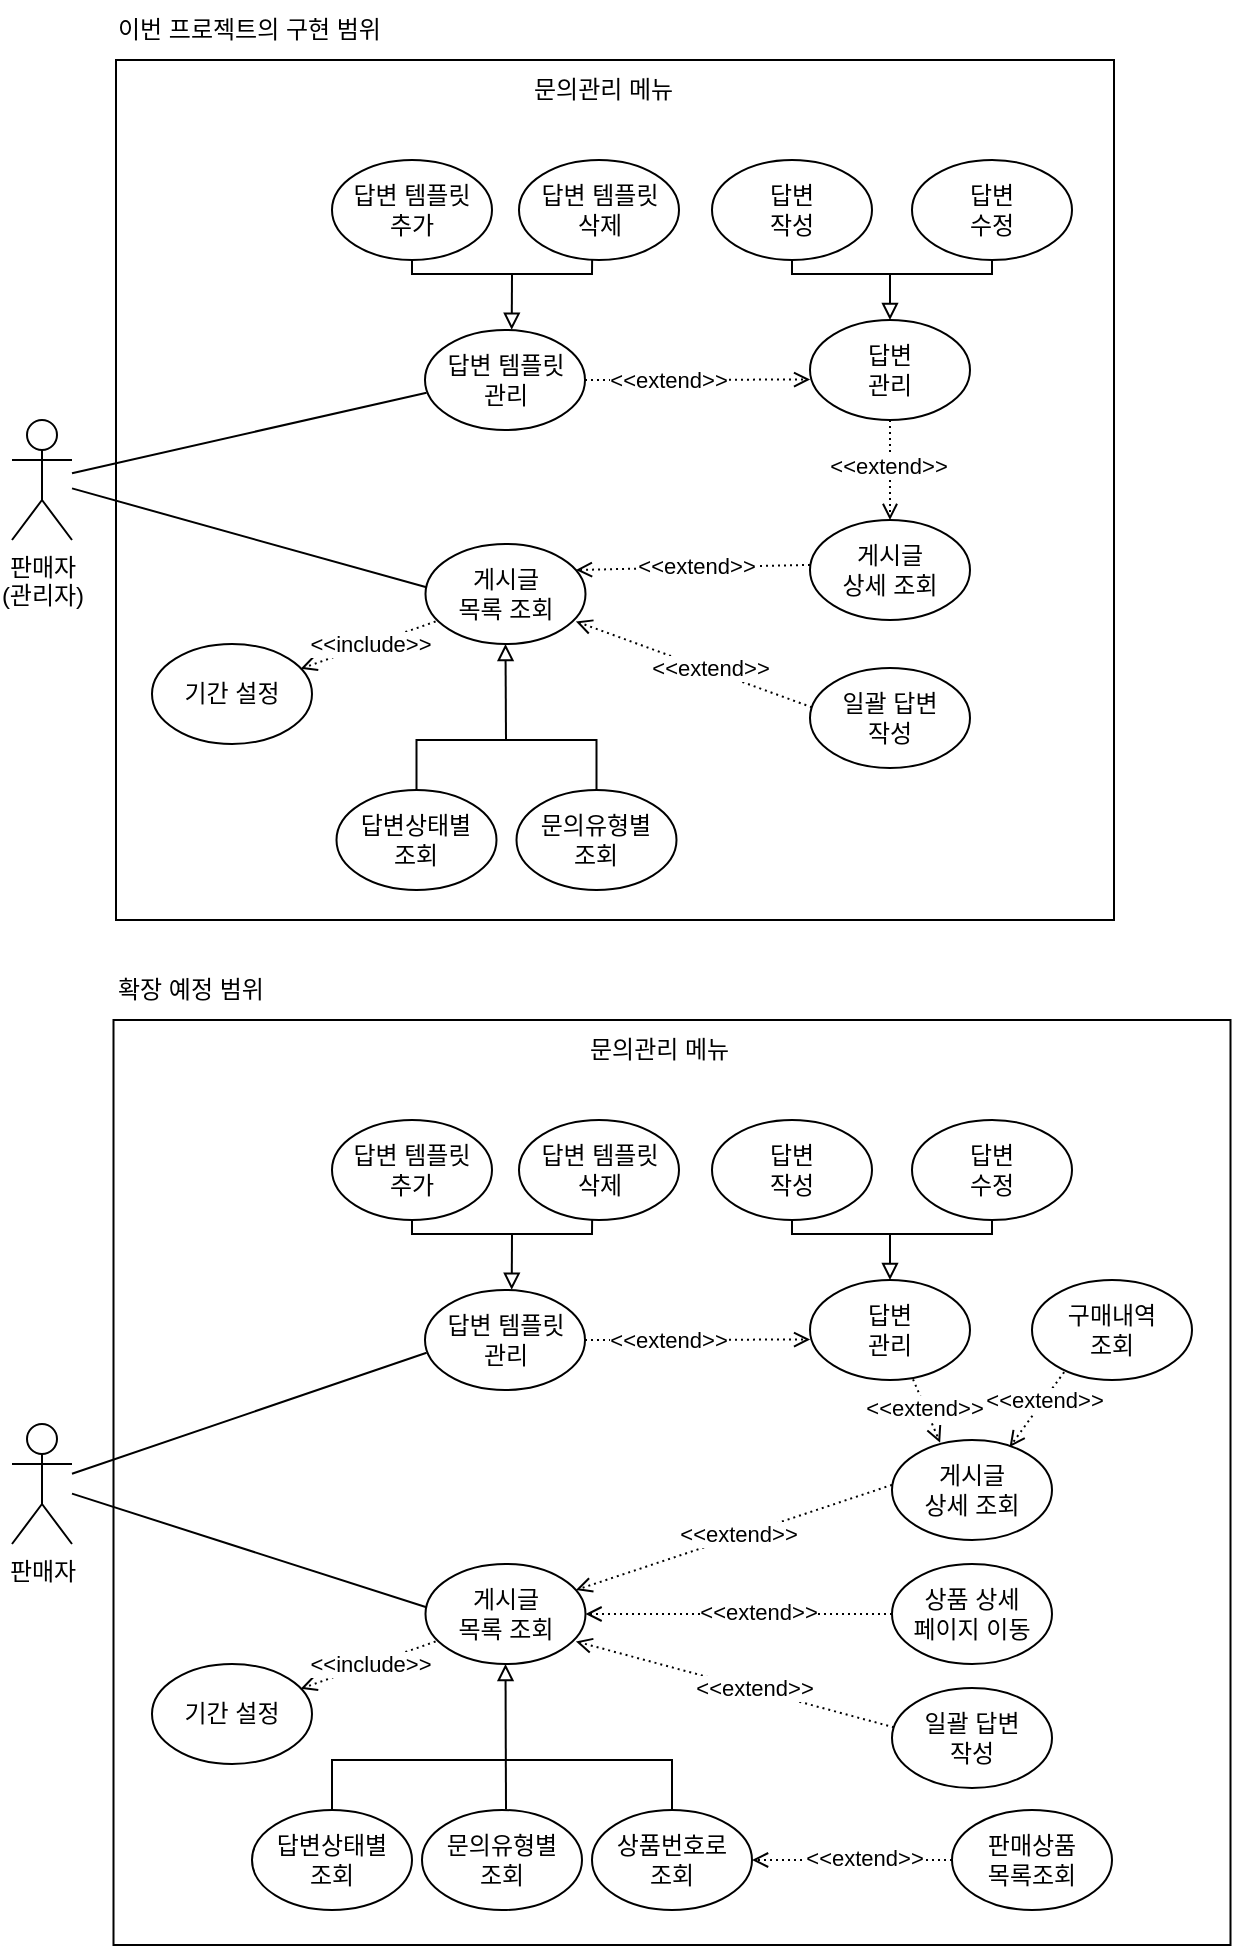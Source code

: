 <mxfile version="21.5.2" type="device">
  <diagram id="ZJcSGTAqhcQ0T0kWDV0H" name="페이지-1">
    <mxGraphModel dx="1183" dy="625" grid="1" gridSize="10" guides="1" tooltips="1" connect="1" arrows="1" fold="1" page="1" pageScale="1" pageWidth="827" pageHeight="1169" math="0" shadow="0">
      <root>
        <mxCell id="0" />
        <mxCell id="1" parent="0" />
        <mxCell id="6T-xgP-qapZguUlRpWSi-1" value="" style="rounded=0;whiteSpace=wrap;html=1;fillColor=none;" vertex="1" parent="1">
          <mxGeometry x="161" y="40" width="499" height="430" as="geometry" />
        </mxCell>
        <mxCell id="6T-xgP-qapZguUlRpWSi-2" value="판매자&lt;br&gt;(관리자)" style="shape=umlActor;verticalLabelPosition=bottom;verticalAlign=top;html=1;" vertex="1" parent="1">
          <mxGeometry x="109" y="220" width="30" height="60" as="geometry" />
        </mxCell>
        <mxCell id="6T-xgP-qapZguUlRpWSi-3" value="문의관리 메뉴" style="text;strokeColor=none;fillColor=none;align=left;verticalAlign=middle;spacingLeft=4;spacingRight=4;overflow=hidden;points=[[0,0.5],[1,0.5]];portConstraint=eastwest;rotatable=0;whiteSpace=wrap;html=1;" vertex="1" parent="1">
          <mxGeometry x="363.75" y="40" width="93.5" height="30" as="geometry" />
        </mxCell>
        <mxCell id="6T-xgP-qapZguUlRpWSi-4" value="" style="endArrow=none;endFill=0;endSize=12;html=1;rounded=0;entryX=0.006;entryY=0.433;entryDx=0;entryDy=0;entryPerimeter=0;" edge="1" parent="1" source="6T-xgP-qapZguUlRpWSi-2" target="6T-xgP-qapZguUlRpWSi-7">
          <mxGeometry width="160" relative="1" as="geometry">
            <mxPoint x="265.8" y="227.6" as="sourcePoint" />
            <mxPoint x="299" y="155" as="targetPoint" />
          </mxGeometry>
        </mxCell>
        <mxCell id="6T-xgP-qapZguUlRpWSi-5" value="" style="endArrow=none;endFill=0;endSize=12;html=1;rounded=0;entryX=0.01;entryY=0.627;entryDx=0;entryDy=0;entryPerimeter=0;" edge="1" parent="1" source="6T-xgP-qapZguUlRpWSi-2" target="6T-xgP-qapZguUlRpWSi-14">
          <mxGeometry width="160" relative="1" as="geometry">
            <mxPoint x="265.64" y="207.0" as="sourcePoint" />
            <mxPoint x="351" y="269" as="targetPoint" />
          </mxGeometry>
        </mxCell>
        <mxCell id="6T-xgP-qapZguUlRpWSi-41" value="이번 프로젝트의 구현 범위" style="text;html=1;align=left;verticalAlign=middle;resizable=0;points=[];autosize=1;strokeColor=none;fillColor=none;" vertex="1" parent="1">
          <mxGeometry x="159.75" y="10" width="170" height="30" as="geometry" />
        </mxCell>
        <mxCell id="6T-xgP-qapZguUlRpWSi-42" value="" style="rounded=0;whiteSpace=wrap;html=1;fillColor=none;" vertex="1" parent="1">
          <mxGeometry x="159.75" y="520" width="558.5" height="462.5" as="geometry" />
        </mxCell>
        <mxCell id="6T-xgP-qapZguUlRpWSi-43" value="판매자" style="shape=umlActor;verticalLabelPosition=bottom;verticalAlign=top;html=1;" vertex="1" parent="1">
          <mxGeometry x="109" y="722" width="30" height="60" as="geometry" />
        </mxCell>
        <mxCell id="6T-xgP-qapZguUlRpWSi-44" value="문의관리 메뉴" style="text;strokeColor=none;fillColor=none;align=left;verticalAlign=middle;spacingLeft=4;spacingRight=4;overflow=hidden;points=[[0,0.5],[1,0.5]];portConstraint=eastwest;rotatable=0;whiteSpace=wrap;html=1;" vertex="1" parent="1">
          <mxGeometry x="392.25" y="520" width="93.5" height="30" as="geometry" />
        </mxCell>
        <mxCell id="6T-xgP-qapZguUlRpWSi-45" value="" style="endArrow=none;endFill=0;endSize=12;html=1;rounded=0;entryX=0.006;entryY=0.433;entryDx=0;entryDy=0;entryPerimeter=0;" edge="1" source="6T-xgP-qapZguUlRpWSi-43" target="6T-xgP-qapZguUlRpWSi-48" parent="1">
          <mxGeometry width="160" relative="1" as="geometry">
            <mxPoint x="265.8" y="707.6" as="sourcePoint" />
            <mxPoint x="299" y="635" as="targetPoint" />
          </mxGeometry>
        </mxCell>
        <mxCell id="6T-xgP-qapZguUlRpWSi-46" value="" style="endArrow=none;endFill=0;endSize=12;html=1;rounded=0;entryX=0.01;entryY=0.627;entryDx=0;entryDy=0;entryPerimeter=0;" edge="1" source="6T-xgP-qapZguUlRpWSi-43" target="6T-xgP-qapZguUlRpWSi-55" parent="1">
          <mxGeometry width="160" relative="1" as="geometry">
            <mxPoint x="265.64" y="687.0" as="sourcePoint" />
            <mxPoint x="351" y="749" as="targetPoint" />
          </mxGeometry>
        </mxCell>
        <mxCell id="6T-xgP-qapZguUlRpWSi-47" value="" style="group" vertex="1" connectable="0" parent="1">
          <mxGeometry x="179" y="570" width="520" height="395" as="geometry" />
        </mxCell>
        <mxCell id="6T-xgP-qapZguUlRpWSi-48" value="게시글 &lt;br&gt;목록 조회" style="ellipse;whiteSpace=wrap;html=1;" vertex="1" parent="6T-xgP-qapZguUlRpWSi-47">
          <mxGeometry x="136.75" y="222" width="80" height="50" as="geometry" />
        </mxCell>
        <mxCell id="6T-xgP-qapZguUlRpWSi-49" style="edgeStyle=orthogonalEdgeStyle;rounded=0;orthogonalLoop=1;jettySize=auto;html=1;exitX=0.5;exitY=1;exitDx=0;exitDy=0;" edge="1" parent="6T-xgP-qapZguUlRpWSi-47" source="6T-xgP-qapZguUlRpWSi-48" target="6T-xgP-qapZguUlRpWSi-48">
          <mxGeometry relative="1" as="geometry" />
        </mxCell>
        <mxCell id="6T-xgP-qapZguUlRpWSi-50" value="기간 설정" style="ellipse;whiteSpace=wrap;html=1;" vertex="1" parent="6T-xgP-qapZguUlRpWSi-47">
          <mxGeometry y="272" width="80" height="50" as="geometry" />
        </mxCell>
        <mxCell id="6T-xgP-qapZguUlRpWSi-51" value="&amp;lt;&amp;lt;include&amp;gt;&amp;gt;" style="rounded=0;orthogonalLoop=1;jettySize=auto;html=1;dashed=1;dashPattern=1 2;endArrow=open;endFill=0;entryX=0.929;entryY=0.247;entryDx=0;entryDy=0;entryPerimeter=0;exitX=0.063;exitY=0.775;exitDx=0;exitDy=0;exitPerimeter=0;" edge="1" parent="6T-xgP-qapZguUlRpWSi-47" source="6T-xgP-qapZguUlRpWSi-48" target="6T-xgP-qapZguUlRpWSi-50">
          <mxGeometry x="-0.024" relative="1" as="geometry">
            <mxPoint as="offset" />
            <mxPoint x="150" y="240" as="sourcePoint" />
            <mxPoint x="60" y="77" as="targetPoint" />
          </mxGeometry>
        </mxCell>
        <mxCell id="6T-xgP-qapZguUlRpWSi-52" value="상품 상세&lt;br&gt;페이지 이동" style="ellipse;whiteSpace=wrap;html=1;" vertex="1" parent="6T-xgP-qapZguUlRpWSi-47">
          <mxGeometry x="370" y="222" width="80" height="50" as="geometry" />
        </mxCell>
        <mxCell id="6T-xgP-qapZguUlRpWSi-53" value="일괄 답변&lt;br&gt;작성" style="ellipse;whiteSpace=wrap;html=1;" vertex="1" parent="6T-xgP-qapZguUlRpWSi-47">
          <mxGeometry x="370" y="284" width="80" height="50" as="geometry" />
        </mxCell>
        <mxCell id="6T-xgP-qapZguUlRpWSi-54" value="게시글 &lt;br&gt;상세 조회" style="ellipse;whiteSpace=wrap;html=1;" vertex="1" parent="6T-xgP-qapZguUlRpWSi-47">
          <mxGeometry x="370" y="160" width="80" height="50" as="geometry" />
        </mxCell>
        <mxCell id="6T-xgP-qapZguUlRpWSi-55" value="답변 템플릿&lt;br&gt;관리" style="ellipse;whiteSpace=wrap;html=1;" vertex="1" parent="6T-xgP-qapZguUlRpWSi-47">
          <mxGeometry x="136.5" y="85" width="80" height="50" as="geometry" />
        </mxCell>
        <mxCell id="6T-xgP-qapZguUlRpWSi-56" value="&amp;lt;&amp;lt;extend&amp;gt;&amp;gt;" style="rounded=0;orthogonalLoop=1;jettySize=auto;html=1;exitX=0;exitY=0.449;exitDx=0;exitDy=0;dashed=1;dashPattern=1 2;endArrow=open;endFill=0;entryX=0.94;entryY=0.26;entryDx=0;entryDy=0;exitPerimeter=0;entryPerimeter=0;" edge="1" parent="6T-xgP-qapZguUlRpWSi-47" source="6T-xgP-qapZguUlRpWSi-54" target="6T-xgP-qapZguUlRpWSi-48">
          <mxGeometry x="-0.031" y="-1" relative="1" as="geometry">
            <mxPoint as="offset" />
            <mxPoint x="171" y="196" as="sourcePoint" />
            <mxPoint x="80" y="217" as="targetPoint" />
          </mxGeometry>
        </mxCell>
        <mxCell id="6T-xgP-qapZguUlRpWSi-57" value="&amp;lt;&amp;lt;extend&amp;gt;&amp;gt;" style="rounded=0;orthogonalLoop=1;jettySize=auto;html=1;exitX=0;exitY=0.5;exitDx=0;exitDy=0;dashed=1;dashPattern=1 2;endArrow=open;endFill=0;entryX=1;entryY=0.5;entryDx=0;entryDy=0;" edge="1" parent="6T-xgP-qapZguUlRpWSi-47" source="6T-xgP-qapZguUlRpWSi-52" target="6T-xgP-qapZguUlRpWSi-48">
          <mxGeometry x="-0.121" y="-1" relative="1" as="geometry">
            <mxPoint as="offset" />
            <mxPoint x="310" y="127" as="sourcePoint" />
            <mxPoint x="250" y="187" as="targetPoint" />
          </mxGeometry>
        </mxCell>
        <mxCell id="6T-xgP-qapZguUlRpWSi-58" value="구매내역 &lt;br&gt;조회" style="ellipse;whiteSpace=wrap;html=1;" vertex="1" parent="6T-xgP-qapZguUlRpWSi-47">
          <mxGeometry x="440" y="80" width="80" height="50" as="geometry" />
        </mxCell>
        <mxCell id="6T-xgP-qapZguUlRpWSi-59" value="&amp;lt;&amp;lt;extend&amp;gt;&amp;gt;" style="rounded=0;orthogonalLoop=1;jettySize=auto;html=1;dashed=1;dashPattern=1 2;endArrow=open;endFill=0;entryX=0.001;entryY=0.595;entryDx=0;entryDy=0;entryPerimeter=0;exitX=1;exitY=0.5;exitDx=0;exitDy=0;" edge="1" parent="6T-xgP-qapZguUlRpWSi-47" source="6T-xgP-qapZguUlRpWSi-55" target="6T-xgP-qapZguUlRpWSi-62">
          <mxGeometry x="-0.259" relative="1" as="geometry">
            <mxPoint as="offset" />
            <mxPoint x="130" y="122" as="sourcePoint" />
            <mxPoint x="210" y="162" as="targetPoint" />
          </mxGeometry>
        </mxCell>
        <mxCell id="6T-xgP-qapZguUlRpWSi-60" value="&amp;lt;&amp;lt;extend&amp;gt;&amp;gt;" style="rounded=0;orthogonalLoop=1;jettySize=auto;html=1;exitX=0.201;exitY=0.921;exitDx=0;exitDy=0;dashed=1;dashPattern=1 2;endArrow=open;endFill=0;entryX=0.735;entryY=0.071;entryDx=0;entryDy=0;entryPerimeter=0;exitPerimeter=0;" edge="1" parent="6T-xgP-qapZguUlRpWSi-47" source="6T-xgP-qapZguUlRpWSi-58" target="6T-xgP-qapZguUlRpWSi-54">
          <mxGeometry x="-0.259" relative="1" as="geometry">
            <mxPoint as="offset" />
            <mxPoint x="470" y="107" as="sourcePoint" />
            <mxPoint x="470" y="175" as="targetPoint" />
          </mxGeometry>
        </mxCell>
        <mxCell id="6T-xgP-qapZguUlRpWSi-61" value="&amp;lt;&amp;lt;extend&amp;gt;&amp;gt;" style="rounded=0;orthogonalLoop=1;jettySize=auto;html=1;exitX=0.644;exitY=0.993;exitDx=0;exitDy=0;dashed=1;dashPattern=1 2;endArrow=open;endFill=0;entryX=0.301;entryY=0.027;entryDx=0;entryDy=0;exitPerimeter=0;entryPerimeter=0;" edge="1" parent="6T-xgP-qapZguUlRpWSi-47" source="6T-xgP-qapZguUlRpWSi-62" target="6T-xgP-qapZguUlRpWSi-54">
          <mxGeometry x="-0.091" y="-1" relative="1" as="geometry">
            <mxPoint as="offset" />
            <mxPoint x="470" y="107" as="sourcePoint" />
            <mxPoint x="470" y="175" as="targetPoint" />
          </mxGeometry>
        </mxCell>
        <mxCell id="6T-xgP-qapZguUlRpWSi-62" value="답변 &lt;br&gt;관리" style="ellipse;whiteSpace=wrap;html=1;" vertex="1" parent="6T-xgP-qapZguUlRpWSi-47">
          <mxGeometry x="329" y="80" width="80" height="50" as="geometry" />
        </mxCell>
        <mxCell id="6T-xgP-qapZguUlRpWSi-63" value="" style="endArrow=block;html=1;rounded=0;exitX=0.525;exitY=-0.007;exitDx=0;exitDy=0;entryX=0.5;entryY=1;entryDx=0;entryDy=0;endFill=0;exitPerimeter=0;" edge="1" parent="6T-xgP-qapZguUlRpWSi-47" source="6T-xgP-qapZguUlRpWSi-79" target="6T-xgP-qapZguUlRpWSi-48">
          <mxGeometry width="50" height="50" relative="1" as="geometry">
            <mxPoint x="350" y="252" as="sourcePoint" />
            <mxPoint x="400" y="202" as="targetPoint" />
          </mxGeometry>
        </mxCell>
        <mxCell id="6T-xgP-qapZguUlRpWSi-64" value="&amp;lt;&amp;lt;extend&amp;gt;&amp;gt;" style="rounded=0;orthogonalLoop=1;jettySize=auto;html=1;dashed=1;dashPattern=1 2;endArrow=open;endFill=0;entryX=0.94;entryY=0.774;entryDx=0;entryDy=0;entryPerimeter=0;exitX=0.012;exitY=0.393;exitDx=0;exitDy=0;exitPerimeter=0;" edge="1" parent="6T-xgP-qapZguUlRpWSi-47" source="6T-xgP-qapZguUlRpWSi-53" target="6T-xgP-qapZguUlRpWSi-48">
          <mxGeometry x="-0.121" y="-1" relative="1" as="geometry">
            <mxPoint as="offset" />
            <mxPoint x="310" y="330" as="sourcePoint" />
            <mxPoint x="118" y="249" as="targetPoint" />
          </mxGeometry>
        </mxCell>
        <mxCell id="6T-xgP-qapZguUlRpWSi-65" value="" style="group" vertex="1" connectable="0" parent="6T-xgP-qapZguUlRpWSi-47">
          <mxGeometry x="90" width="173.5" height="57" as="geometry" />
        </mxCell>
        <mxCell id="6T-xgP-qapZguUlRpWSi-66" value="답변 템플릿&lt;br&gt;추가" style="ellipse;whiteSpace=wrap;html=1;" vertex="1" parent="6T-xgP-qapZguUlRpWSi-65">
          <mxGeometry width="80" height="50" as="geometry" />
        </mxCell>
        <mxCell id="6T-xgP-qapZguUlRpWSi-67" value="답변 템플릿&lt;br&gt;삭제" style="ellipse;whiteSpace=wrap;html=1;" vertex="1" parent="6T-xgP-qapZguUlRpWSi-65">
          <mxGeometry x="93.5" width="80" height="50" as="geometry" />
        </mxCell>
        <mxCell id="6T-xgP-qapZguUlRpWSi-68" value="" style="endArrow=none;html=1;rounded=0;entryX=0.5;entryY=1;entryDx=0;entryDy=0;exitX=0.457;exitY=0.998;exitDx=0;exitDy=0;exitPerimeter=0;" edge="1" parent="6T-xgP-qapZguUlRpWSi-65" source="6T-xgP-qapZguUlRpWSi-67" target="6T-xgP-qapZguUlRpWSi-66">
          <mxGeometry width="50" height="50" relative="1" as="geometry">
            <mxPoint x="220" y="177" as="sourcePoint" />
            <mxPoint x="270" y="127" as="targetPoint" />
            <Array as="points">
              <mxPoint x="130" y="57" />
              <mxPoint x="120" y="57" />
              <mxPoint x="110" y="57" />
              <mxPoint x="90" y="57" />
              <mxPoint x="60" y="57" />
              <mxPoint x="40" y="57" />
            </Array>
          </mxGeometry>
        </mxCell>
        <mxCell id="6T-xgP-qapZguUlRpWSi-69" value="" style="endArrow=block;html=1;rounded=0;entryX=0.542;entryY=-0.002;entryDx=0;entryDy=0;entryPerimeter=0;endFill=0;" edge="1" parent="6T-xgP-qapZguUlRpWSi-65" target="6T-xgP-qapZguUlRpWSi-55">
          <mxGeometry width="50" height="50" relative="1" as="geometry">
            <mxPoint x="90" y="57" as="sourcePoint" />
            <mxPoint x="90" y="77" as="targetPoint" />
          </mxGeometry>
        </mxCell>
        <mxCell id="6T-xgP-qapZguUlRpWSi-70" value="" style="group" vertex="1" connectable="0" parent="6T-xgP-qapZguUlRpWSi-47">
          <mxGeometry x="280" width="180" height="57" as="geometry" />
        </mxCell>
        <mxCell id="6T-xgP-qapZguUlRpWSi-71" value="답변 &lt;br&gt;작성" style="ellipse;whiteSpace=wrap;html=1;" vertex="1" parent="6T-xgP-qapZguUlRpWSi-70">
          <mxGeometry width="80" height="50" as="geometry" />
        </mxCell>
        <mxCell id="6T-xgP-qapZguUlRpWSi-72" value="답변 &lt;br&gt;수정" style="ellipse;whiteSpace=wrap;html=1;" vertex="1" parent="6T-xgP-qapZguUlRpWSi-70">
          <mxGeometry x="100" width="80" height="50" as="geometry" />
        </mxCell>
        <mxCell id="6T-xgP-qapZguUlRpWSi-73" value="" style="endArrow=block;html=1;rounded=0;endFill=0;entryX=0.5;entryY=0;entryDx=0;entryDy=0;" edge="1" parent="6T-xgP-qapZguUlRpWSi-70" target="6T-xgP-qapZguUlRpWSi-62">
          <mxGeometry width="50" height="50" relative="1" as="geometry">
            <mxPoint x="89" y="57" as="sourcePoint" />
            <mxPoint x="130" y="47" as="targetPoint" />
          </mxGeometry>
        </mxCell>
        <mxCell id="6T-xgP-qapZguUlRpWSi-74" value="" style="endArrow=none;html=1;rounded=0;exitX=0.5;exitY=1;exitDx=0;exitDy=0;entryX=0.5;entryY=1;entryDx=0;entryDy=0;" edge="1" parent="6T-xgP-qapZguUlRpWSi-70" source="6T-xgP-qapZguUlRpWSi-71" target="6T-xgP-qapZguUlRpWSi-72">
          <mxGeometry width="50" height="50" relative="1" as="geometry">
            <mxPoint x="100" y="77" as="sourcePoint" />
            <mxPoint x="150" y="27" as="targetPoint" />
            <Array as="points">
              <mxPoint x="40" y="57" />
              <mxPoint x="90" y="57" />
              <mxPoint x="140" y="57" />
            </Array>
          </mxGeometry>
        </mxCell>
        <mxCell id="6T-xgP-qapZguUlRpWSi-75" value="" style="group" vertex="1" connectable="0" parent="6T-xgP-qapZguUlRpWSi-47">
          <mxGeometry x="50" y="320" width="250" height="75" as="geometry" />
        </mxCell>
        <mxCell id="6T-xgP-qapZguUlRpWSi-76" value="답변상태별&lt;br style=&quot;border-color: var(--border-color);&quot;&gt;조회" style="ellipse;whiteSpace=wrap;html=1;rotation=0;" vertex="1" parent="6T-xgP-qapZguUlRpWSi-75">
          <mxGeometry y="25" width="80" height="50" as="geometry" />
        </mxCell>
        <mxCell id="6T-xgP-qapZguUlRpWSi-77" value="" style="endArrow=none;html=1;rounded=0;exitX=0.5;exitY=0;exitDx=0;exitDy=0;entryX=0.5;entryY=0;entryDx=0;entryDy=0;" edge="1" parent="6T-xgP-qapZguUlRpWSi-75" source="6T-xgP-qapZguUlRpWSi-78" target="6T-xgP-qapZguUlRpWSi-76">
          <mxGeometry width="50" height="50" relative="1" as="geometry">
            <mxPoint x="70" y="-180" as="sourcePoint" />
            <mxPoint x="50" y="10" as="targetPoint" />
            <Array as="points">
              <mxPoint x="210" />
              <mxPoint x="185" />
              <mxPoint x="150" />
              <mxPoint x="65" />
              <mxPoint x="40" />
            </Array>
          </mxGeometry>
        </mxCell>
        <mxCell id="6T-xgP-qapZguUlRpWSi-78" value="&lt;div&gt;상품번호로&lt;/div&gt;&lt;div&gt;조회&lt;/div&gt;" style="ellipse;whiteSpace=wrap;html=1;rotation=0;" vertex="1" parent="6T-xgP-qapZguUlRpWSi-75">
          <mxGeometry x="170" y="25" width="80" height="50" as="geometry" />
        </mxCell>
        <mxCell id="6T-xgP-qapZguUlRpWSi-79" value="문의유형별&lt;br&gt;조회" style="ellipse;whiteSpace=wrap;html=1;rotation=0;container=0;" vertex="1" parent="6T-xgP-qapZguUlRpWSi-75">
          <mxGeometry x="85" y="25" width="80" height="50" as="geometry" />
        </mxCell>
        <mxCell id="6T-xgP-qapZguUlRpWSi-80" value="판매상품&lt;br&gt;목록조회" style="ellipse;whiteSpace=wrap;html=1;rotation=0;" vertex="1" parent="6T-xgP-qapZguUlRpWSi-47">
          <mxGeometry x="400" y="345" width="80" height="50" as="geometry" />
        </mxCell>
        <mxCell id="6T-xgP-qapZguUlRpWSi-81" value="&amp;lt;&amp;lt;extend&amp;gt;&amp;gt;" style="rounded=0;orthogonalLoop=1;jettySize=auto;html=1;dashed=1;dashPattern=1 2;endArrow=open;endFill=0;entryX=1;entryY=0.5;entryDx=0;entryDy=0;exitX=0;exitY=0.5;exitDx=0;exitDy=0;" edge="1" parent="6T-xgP-qapZguUlRpWSi-47" source="6T-xgP-qapZguUlRpWSi-80" target="6T-xgP-qapZguUlRpWSi-78">
          <mxGeometry x="-0.121" y="-1" relative="1" as="geometry">
            <mxPoint as="offset" />
            <mxPoint x="381" y="314" as="sourcePoint" />
            <mxPoint x="222" y="271" as="targetPoint" />
          </mxGeometry>
        </mxCell>
        <mxCell id="6T-xgP-qapZguUlRpWSi-82" value="확장 예정 범위" style="text;html=1;align=left;verticalAlign=middle;resizable=0;points=[];autosize=1;strokeColor=none;fillColor=none;" vertex="1" parent="1">
          <mxGeometry x="159.75" y="490" width="100" height="30" as="geometry" />
        </mxCell>
        <mxCell id="6T-xgP-qapZguUlRpWSi-7" value="게시글 &lt;br&gt;목록 조회" style="ellipse;whiteSpace=wrap;html=1;" vertex="1" parent="1">
          <mxGeometry x="315.75" y="282" width="80" height="50" as="geometry" />
        </mxCell>
        <mxCell id="6T-xgP-qapZguUlRpWSi-8" style="edgeStyle=orthogonalEdgeStyle;rounded=0;orthogonalLoop=1;jettySize=auto;html=1;exitX=0.5;exitY=1;exitDx=0;exitDy=0;" edge="1" parent="1" source="6T-xgP-qapZguUlRpWSi-7" target="6T-xgP-qapZguUlRpWSi-7">
          <mxGeometry relative="1" as="geometry" />
        </mxCell>
        <mxCell id="6T-xgP-qapZguUlRpWSi-9" value="기간 설정" style="ellipse;whiteSpace=wrap;html=1;" vertex="1" parent="1">
          <mxGeometry x="179" y="332" width="80" height="50" as="geometry" />
        </mxCell>
        <mxCell id="6T-xgP-qapZguUlRpWSi-10" value="&amp;lt;&amp;lt;include&amp;gt;&amp;gt;" style="rounded=0;orthogonalLoop=1;jettySize=auto;html=1;dashed=1;dashPattern=1 2;endArrow=open;endFill=0;entryX=0.929;entryY=0.247;entryDx=0;entryDy=0;entryPerimeter=0;exitX=0.063;exitY=0.775;exitDx=0;exitDy=0;exitPerimeter=0;" edge="1" parent="1" source="6T-xgP-qapZguUlRpWSi-7" target="6T-xgP-qapZguUlRpWSi-9">
          <mxGeometry x="-0.024" relative="1" as="geometry">
            <mxPoint as="offset" />
            <mxPoint x="329" y="300" as="sourcePoint" />
            <mxPoint x="239" y="137" as="targetPoint" />
          </mxGeometry>
        </mxCell>
        <mxCell id="6T-xgP-qapZguUlRpWSi-12" value="일괄 답변&lt;br&gt;작성" style="ellipse;whiteSpace=wrap;html=1;" vertex="1" parent="1">
          <mxGeometry x="508" y="344" width="80" height="50" as="geometry" />
        </mxCell>
        <mxCell id="6T-xgP-qapZguUlRpWSi-13" value="게시글 &lt;br&gt;상세 조회" style="ellipse;whiteSpace=wrap;html=1;" vertex="1" parent="1">
          <mxGeometry x="508" y="270" width="80" height="50" as="geometry" />
        </mxCell>
        <mxCell id="6T-xgP-qapZguUlRpWSi-14" value="답변 템플릿&lt;br&gt;관리" style="ellipse;whiteSpace=wrap;html=1;" vertex="1" parent="1">
          <mxGeometry x="315.5" y="175" width="80" height="50" as="geometry" />
        </mxCell>
        <mxCell id="6T-xgP-qapZguUlRpWSi-15" value="&amp;lt;&amp;lt;extend&amp;gt;&amp;gt;" style="rounded=0;orthogonalLoop=1;jettySize=auto;html=1;exitX=0;exitY=0.449;exitDx=0;exitDy=0;dashed=1;dashPattern=1 2;endArrow=open;endFill=0;entryX=0.94;entryY=0.26;entryDx=0;entryDy=0;exitPerimeter=0;entryPerimeter=0;" edge="1" parent="1" source="6T-xgP-qapZguUlRpWSi-13" target="6T-xgP-qapZguUlRpWSi-7">
          <mxGeometry x="-0.031" y="-1" relative="1" as="geometry">
            <mxPoint as="offset" />
            <mxPoint x="350" y="256" as="sourcePoint" />
            <mxPoint x="259" y="277" as="targetPoint" />
          </mxGeometry>
        </mxCell>
        <mxCell id="6T-xgP-qapZguUlRpWSi-18" value="&amp;lt;&amp;lt;extend&amp;gt;&amp;gt;" style="rounded=0;orthogonalLoop=1;jettySize=auto;html=1;dashed=1;dashPattern=1 2;endArrow=open;endFill=0;entryX=0.001;entryY=0.595;entryDx=0;entryDy=0;entryPerimeter=0;exitX=1;exitY=0.5;exitDx=0;exitDy=0;" edge="1" parent="1" source="6T-xgP-qapZguUlRpWSi-14" target="6T-xgP-qapZguUlRpWSi-21">
          <mxGeometry x="-0.259" relative="1" as="geometry">
            <mxPoint as="offset" />
            <mxPoint x="309" y="212" as="sourcePoint" />
            <mxPoint x="389" y="252" as="targetPoint" />
          </mxGeometry>
        </mxCell>
        <mxCell id="6T-xgP-qapZguUlRpWSi-20" value="&amp;lt;&amp;lt;extend&amp;gt;&amp;gt;" style="rounded=0;orthogonalLoop=1;jettySize=auto;html=1;exitX=0.5;exitY=1;exitDx=0;exitDy=0;dashed=1;dashPattern=1 2;endArrow=open;endFill=0;entryX=0.5;entryY=0;entryDx=0;entryDy=0;" edge="1" parent="1" source="6T-xgP-qapZguUlRpWSi-21" target="6T-xgP-qapZguUlRpWSi-13">
          <mxGeometry x="-0.091" y="-1" relative="1" as="geometry">
            <mxPoint as="offset" />
            <mxPoint x="649" y="197" as="sourcePoint" />
            <mxPoint x="649" y="265" as="targetPoint" />
          </mxGeometry>
        </mxCell>
        <mxCell id="6T-xgP-qapZguUlRpWSi-21" value="답변 &lt;br&gt;관리" style="ellipse;whiteSpace=wrap;html=1;" vertex="1" parent="1">
          <mxGeometry x="508" y="170" width="80" height="50" as="geometry" />
        </mxCell>
        <mxCell id="6T-xgP-qapZguUlRpWSi-22" value="" style="endArrow=block;html=1;rounded=0;entryX=0.5;entryY=1;entryDx=0;entryDy=0;endFill=0;" edge="1" parent="1" target="6T-xgP-qapZguUlRpWSi-7">
          <mxGeometry width="50" height="50" relative="1" as="geometry">
            <mxPoint x="356" y="380" as="sourcePoint" />
            <mxPoint x="579" y="262" as="targetPoint" />
          </mxGeometry>
        </mxCell>
        <mxCell id="6T-xgP-qapZguUlRpWSi-23" value="&amp;lt;&amp;lt;extend&amp;gt;&amp;gt;" style="rounded=0;orthogonalLoop=1;jettySize=auto;html=1;dashed=1;dashPattern=1 2;endArrow=open;endFill=0;entryX=0.94;entryY=0.774;entryDx=0;entryDy=0;entryPerimeter=0;exitX=0.012;exitY=0.393;exitDx=0;exitDy=0;exitPerimeter=0;" edge="1" parent="1" source="6T-xgP-qapZguUlRpWSi-12" target="6T-xgP-qapZguUlRpWSi-7">
          <mxGeometry x="-0.121" y="-1" relative="1" as="geometry">
            <mxPoint as="offset" />
            <mxPoint x="489" y="390" as="sourcePoint" />
            <mxPoint x="297" y="309" as="targetPoint" />
          </mxGeometry>
        </mxCell>
        <mxCell id="6T-xgP-qapZguUlRpWSi-24" value="" style="group" vertex="1" connectable="0" parent="1">
          <mxGeometry x="269" y="90" width="173.5" height="57" as="geometry" />
        </mxCell>
        <mxCell id="6T-xgP-qapZguUlRpWSi-25" value="답변 템플릿&lt;br&gt;추가" style="ellipse;whiteSpace=wrap;html=1;" vertex="1" parent="6T-xgP-qapZguUlRpWSi-24">
          <mxGeometry width="80" height="50" as="geometry" />
        </mxCell>
        <mxCell id="6T-xgP-qapZguUlRpWSi-26" value="답변 템플릿&lt;br&gt;삭제" style="ellipse;whiteSpace=wrap;html=1;" vertex="1" parent="6T-xgP-qapZguUlRpWSi-24">
          <mxGeometry x="93.5" width="80" height="50" as="geometry" />
        </mxCell>
        <mxCell id="6T-xgP-qapZguUlRpWSi-27" value="" style="endArrow=none;html=1;rounded=0;entryX=0.5;entryY=1;entryDx=0;entryDy=0;exitX=0.457;exitY=0.998;exitDx=0;exitDy=0;exitPerimeter=0;" edge="1" parent="6T-xgP-qapZguUlRpWSi-24" source="6T-xgP-qapZguUlRpWSi-26" target="6T-xgP-qapZguUlRpWSi-25">
          <mxGeometry width="50" height="50" relative="1" as="geometry">
            <mxPoint x="220" y="177" as="sourcePoint" />
            <mxPoint x="270" y="127" as="targetPoint" />
            <Array as="points">
              <mxPoint x="130" y="57" />
              <mxPoint x="120" y="57" />
              <mxPoint x="110" y="57" />
              <mxPoint x="90" y="57" />
              <mxPoint x="60" y="57" />
              <mxPoint x="40" y="57" />
            </Array>
          </mxGeometry>
        </mxCell>
        <mxCell id="6T-xgP-qapZguUlRpWSi-28" value="" style="endArrow=block;html=1;rounded=0;entryX=0.542;entryY=-0.002;entryDx=0;entryDy=0;entryPerimeter=0;endFill=0;" edge="1" parent="6T-xgP-qapZguUlRpWSi-24" target="6T-xgP-qapZguUlRpWSi-14">
          <mxGeometry width="50" height="50" relative="1" as="geometry">
            <mxPoint x="90" y="57" as="sourcePoint" />
            <mxPoint x="90" y="77" as="targetPoint" />
          </mxGeometry>
        </mxCell>
        <mxCell id="6T-xgP-qapZguUlRpWSi-29" value="" style="group" vertex="1" connectable="0" parent="1">
          <mxGeometry x="459" y="90" width="180" height="57" as="geometry" />
        </mxCell>
        <mxCell id="6T-xgP-qapZguUlRpWSi-30" value="답변 &lt;br&gt;작성" style="ellipse;whiteSpace=wrap;html=1;" vertex="1" parent="6T-xgP-qapZguUlRpWSi-29">
          <mxGeometry width="80" height="50" as="geometry" />
        </mxCell>
        <mxCell id="6T-xgP-qapZguUlRpWSi-31" value="답변 &lt;br&gt;수정" style="ellipse;whiteSpace=wrap;html=1;" vertex="1" parent="6T-xgP-qapZguUlRpWSi-29">
          <mxGeometry x="100" width="80" height="50" as="geometry" />
        </mxCell>
        <mxCell id="6T-xgP-qapZguUlRpWSi-32" value="" style="endArrow=block;html=1;rounded=0;endFill=0;entryX=0.5;entryY=0;entryDx=0;entryDy=0;" edge="1" parent="6T-xgP-qapZguUlRpWSi-29" target="6T-xgP-qapZguUlRpWSi-21">
          <mxGeometry width="50" height="50" relative="1" as="geometry">
            <mxPoint x="89" y="57" as="sourcePoint" />
            <mxPoint x="130" y="47" as="targetPoint" />
          </mxGeometry>
        </mxCell>
        <mxCell id="6T-xgP-qapZguUlRpWSi-33" value="" style="endArrow=none;html=1;rounded=0;exitX=0.5;exitY=1;exitDx=0;exitDy=0;entryX=0.5;entryY=1;entryDx=0;entryDy=0;" edge="1" parent="6T-xgP-qapZguUlRpWSi-29" source="6T-xgP-qapZguUlRpWSi-30" target="6T-xgP-qapZguUlRpWSi-31">
          <mxGeometry width="50" height="50" relative="1" as="geometry">
            <mxPoint x="100" y="77" as="sourcePoint" />
            <mxPoint x="150" y="27" as="targetPoint" />
            <Array as="points">
              <mxPoint x="40" y="57" />
              <mxPoint x="90" y="57" />
              <mxPoint x="140" y="57" />
            </Array>
          </mxGeometry>
        </mxCell>
        <mxCell id="6T-xgP-qapZguUlRpWSi-35" value="답변상태별&lt;br style=&quot;border-color: var(--border-color);&quot;&gt;조회" style="ellipse;whiteSpace=wrap;html=1;rotation=0;" vertex="1" parent="1">
          <mxGeometry x="271.25" y="405" width="80" height="50" as="geometry" />
        </mxCell>
        <mxCell id="6T-xgP-qapZguUlRpWSi-36" value="" style="endArrow=none;html=1;rounded=0;exitX=0.5;exitY=0;exitDx=0;exitDy=0;entryX=0.5;entryY=0;entryDx=0;entryDy=0;" edge="1" parent="1" source="6T-xgP-qapZguUlRpWSi-37" target="6T-xgP-qapZguUlRpWSi-35">
          <mxGeometry width="50" height="50" relative="1" as="geometry">
            <mxPoint x="310.25" y="200" as="sourcePoint" />
            <mxPoint x="290.25" y="390" as="targetPoint" />
            <Array as="points">
              <mxPoint x="401.25" y="380" />
              <mxPoint x="390.25" y="380" />
              <mxPoint x="311.25" y="380" />
            </Array>
          </mxGeometry>
        </mxCell>
        <mxCell id="6T-xgP-qapZguUlRpWSi-37" value="문의유형별&lt;br style=&quot;border-color: var(--border-color);&quot;&gt;조회" style="ellipse;whiteSpace=wrap;html=1;rotation=0;" vertex="1" parent="1">
          <mxGeometry x="361.25" y="405" width="80" height="50" as="geometry" />
        </mxCell>
      </root>
    </mxGraphModel>
  </diagram>
</mxfile>
